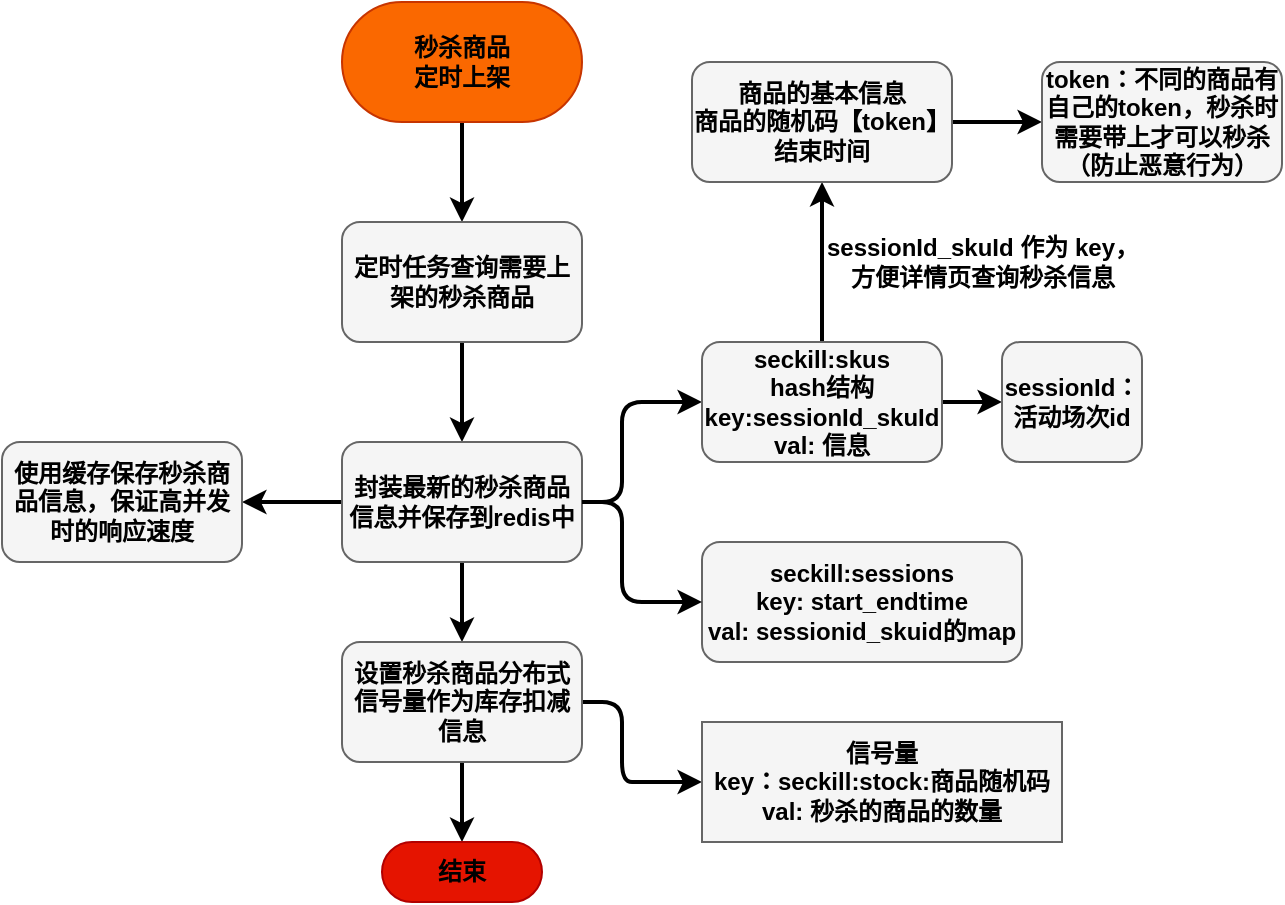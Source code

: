 <mxfile>
    <diagram id="dT-ATaFHZ4kRFAReGn78" name="第 1 页">
        <mxGraphModel dx="1403" dy="515" grid="1" gridSize="10" guides="1" tooltips="1" connect="1" arrows="1" fold="1" page="1" pageScale="1" pageWidth="827" pageHeight="1169" background="#ffffff" math="0" shadow="0">
            <root>
                <mxCell id="0"/>
                <mxCell id="1" parent="0"/>
                <mxCell id="4" value="" style="edgeStyle=none;html=1;strokeWidth=2;strokeColor=#000000;" edge="1" parent="1" source="2" target="3">
                    <mxGeometry relative="1" as="geometry"/>
                </mxCell>
                <mxCell id="2" value="秒杀商品&lt;br&gt;定时上架" style="rounded=1;whiteSpace=wrap;html=1;arcSize=50;fillColor=#fa6800;fontColor=#000000;strokeColor=#C73500;fontStyle=1" vertex="1" parent="1">
                    <mxGeometry x="110" y="50" width="120" height="60" as="geometry"/>
                </mxCell>
                <mxCell id="6" value="" style="edgeStyle=none;html=1;strokeWidth=2;strokeColor=#000000;" edge="1" parent="1" source="3" target="5">
                    <mxGeometry relative="1" as="geometry"/>
                </mxCell>
                <mxCell id="3" value="定时任务查询需要上架的秒杀商品" style="whiteSpace=wrap;html=1;rounded=1;fillColor=#f5f5f5;strokeColor=#666666;fontColor=#000000;fontStyle=1" vertex="1" parent="1">
                    <mxGeometry x="110" y="160" width="120" height="60" as="geometry"/>
                </mxCell>
                <mxCell id="8" value="" style="edgeStyle=none;html=1;strokeWidth=2;strokeColor=#000000;" edge="1" parent="1" source="5" target="7">
                    <mxGeometry relative="1" as="geometry"/>
                </mxCell>
                <mxCell id="10" value="" style="edgeStyle=none;html=1;strokeWidth=2;strokeColor=#000000;" edge="1" parent="1" source="5" target="9">
                    <mxGeometry relative="1" as="geometry"/>
                </mxCell>
                <mxCell id="14" value="" style="edgeStyle=none;html=1;strokeWidth=2;exitX=1;exitY=0.5;exitDx=0;exitDy=0;strokeColor=#000000;" edge="1" parent="1" source="5" target="13">
                    <mxGeometry relative="1" as="geometry">
                        <Array as="points">
                            <mxPoint x="250" y="300"/>
                            <mxPoint x="250" y="250"/>
                        </Array>
                    </mxGeometry>
                </mxCell>
                <mxCell id="5" value="封装最新的秒杀商品信息并保存到redis中" style="whiteSpace=wrap;html=1;rounded=1;fillColor=#f5f5f5;strokeColor=#666666;fontColor=#000000;fontStyle=1" vertex="1" parent="1">
                    <mxGeometry x="110" y="270" width="120" height="60" as="geometry"/>
                </mxCell>
                <mxCell id="7" value="使用缓存保存秒杀商品信息，保证高并发时的响应速度" style="whiteSpace=wrap;html=1;rounded=1;fillColor=#f5f5f5;strokeColor=#666666;fontColor=#000000;fontStyle=1" vertex="1" parent="1">
                    <mxGeometry x="-60" y="270" width="120" height="60" as="geometry"/>
                </mxCell>
                <mxCell id="12" value="" style="edgeStyle=none;html=1;strokeWidth=2;strokeColor=#000000;" edge="1" parent="1" source="9" target="11">
                    <mxGeometry relative="1" as="geometry"/>
                </mxCell>
                <mxCell id="22" value="" style="edgeStyle=none;html=1;strokeWidth=2;entryX=0;entryY=0.5;entryDx=0;entryDy=0;exitX=1;exitY=0.5;exitDx=0;exitDy=0;strokeColor=#000000;" edge="1" parent="1" source="9" target="21">
                    <mxGeometry relative="1" as="geometry">
                        <mxPoint x="240" y="410" as="sourcePoint"/>
                        <Array as="points">
                            <mxPoint x="250" y="400"/>
                            <mxPoint x="250" y="440"/>
                            <mxPoint x="260" y="440"/>
                        </Array>
                    </mxGeometry>
                </mxCell>
                <mxCell id="9" value="设置秒杀商品分布式信号量作为库存扣减信息" style="whiteSpace=wrap;html=1;rounded=1;fillColor=#f5f5f5;strokeColor=#666666;fontColor=#000000;fontStyle=1" vertex="1" parent="1">
                    <mxGeometry x="110" y="370" width="120" height="60" as="geometry"/>
                </mxCell>
                <mxCell id="11" value="结束" style="whiteSpace=wrap;html=1;rounded=1;arcSize=50;fillColor=#e51400;fontColor=#000000;strokeColor=#B20000;fontStyle=1" vertex="1" parent="1">
                    <mxGeometry x="130" y="470" width="80" height="30" as="geometry"/>
                </mxCell>
                <mxCell id="18" value="" style="edgeStyle=none;html=1;strokeWidth=2;strokeColor=#000000;" edge="1" parent="1" source="13" target="17">
                    <mxGeometry relative="1" as="geometry"/>
                </mxCell>
                <mxCell id="29" value="" style="edgeStyle=none;html=1;strokeColor=#000000;strokeWidth=2;fontColor=#000000;" edge="1" parent="1" source="13" target="28">
                    <mxGeometry relative="1" as="geometry"/>
                </mxCell>
                <mxCell id="13" value="seckill:skus&lt;br&gt;hash结构&lt;br&gt;key:&lt;span style=&quot;&quot;&gt;sessionId_skuId&lt;br&gt;val: 信息&lt;br&gt;&lt;/span&gt;" style="whiteSpace=wrap;html=1;rounded=1;fillColor=#f5f5f5;strokeColor=#666666;fontColor=#000000;fontStyle=1" vertex="1" parent="1">
                    <mxGeometry x="290" y="220" width="120" height="60" as="geometry"/>
                </mxCell>
                <mxCell id="15" value="seckill:sessions&lt;br&gt;key: start_endtime&lt;br&gt;val: sessionid_skuid的map" style="rounded=1;whiteSpace=wrap;html=1;fillColor=#f5f5f5;strokeColor=#666666;fontColor=#000000;fontStyle=1" vertex="1" parent="1">
                    <mxGeometry x="290" y="320" width="160" height="60" as="geometry"/>
                </mxCell>
                <mxCell id="16" value="" style="endArrow=classic;html=1;strokeWidth=2;entryX=0;entryY=0.5;entryDx=0;entryDy=0;strokeColor=#000000;" edge="1" parent="1" target="15">
                    <mxGeometry width="50" height="50" relative="1" as="geometry">
                        <mxPoint x="230" y="300" as="sourcePoint"/>
                        <mxPoint x="360" y="270" as="targetPoint"/>
                        <Array as="points">
                            <mxPoint x="250" y="300"/>
                            <mxPoint x="250" y="350"/>
                        </Array>
                    </mxGeometry>
                </mxCell>
                <mxCell id="24" value="" style="edgeStyle=none;html=1;strokeWidth=2;strokeColor=#000000;" edge="1" parent="1" source="17" target="23">
                    <mxGeometry relative="1" as="geometry"/>
                </mxCell>
                <mxCell id="17" value="商品的基本信息&lt;br&gt;商品的随机码【token】&lt;br&gt;结束时间" style="whiteSpace=wrap;html=1;rounded=1;fillColor=#f5f5f5;strokeColor=#666666;fontColor=#000000;fontStyle=1" vertex="1" parent="1">
                    <mxGeometry x="285" y="80" width="130" height="60" as="geometry"/>
                </mxCell>
                <mxCell id="19" value="sessionId_skuId 作为 key，&lt;br&gt;方便详情页查询秒杀信息" style="text;html=1;align=center;verticalAlign=middle;resizable=0;points=[];autosize=1;strokeColor=none;fillColor=none;fontStyle=1;fontColor=#000000;" vertex="1" parent="1">
                    <mxGeometry x="340" y="160" width="180" height="40" as="geometry"/>
                </mxCell>
                <mxCell id="21" value="信号量&lt;br&gt;key：seckill:stock:商品随机码&lt;br&gt;val: 秒杀的商品的数量" style="rounded=0;whiteSpace=wrap;html=1;fillColor=#f5f5f5;strokeColor=#666666;fontColor=#000000;fontStyle=1" vertex="1" parent="1">
                    <mxGeometry x="290" y="410" width="180" height="60" as="geometry"/>
                </mxCell>
                <mxCell id="23" value="token：不同的商品有自己的token，秒杀时需要带上才可以秒杀&lt;br&gt;（防止恶意行为）" style="whiteSpace=wrap;html=1;rounded=1;fillColor=#f5f5f5;strokeColor=#666666;fontColor=#000000;fontStyle=1" vertex="1" parent="1">
                    <mxGeometry x="460" y="80" width="120" height="60" as="geometry"/>
                </mxCell>
                <mxCell id="28" value="sessionId：活动场次id" style="whiteSpace=wrap;html=1;fillColor=#f5f5f5;strokeColor=#666666;fontColor=#000000;rounded=1;fontStyle=1;" vertex="1" parent="1">
                    <mxGeometry x="440" y="220" width="70" height="60" as="geometry"/>
                </mxCell>
            </root>
        </mxGraphModel>
    </diagram>
</mxfile>